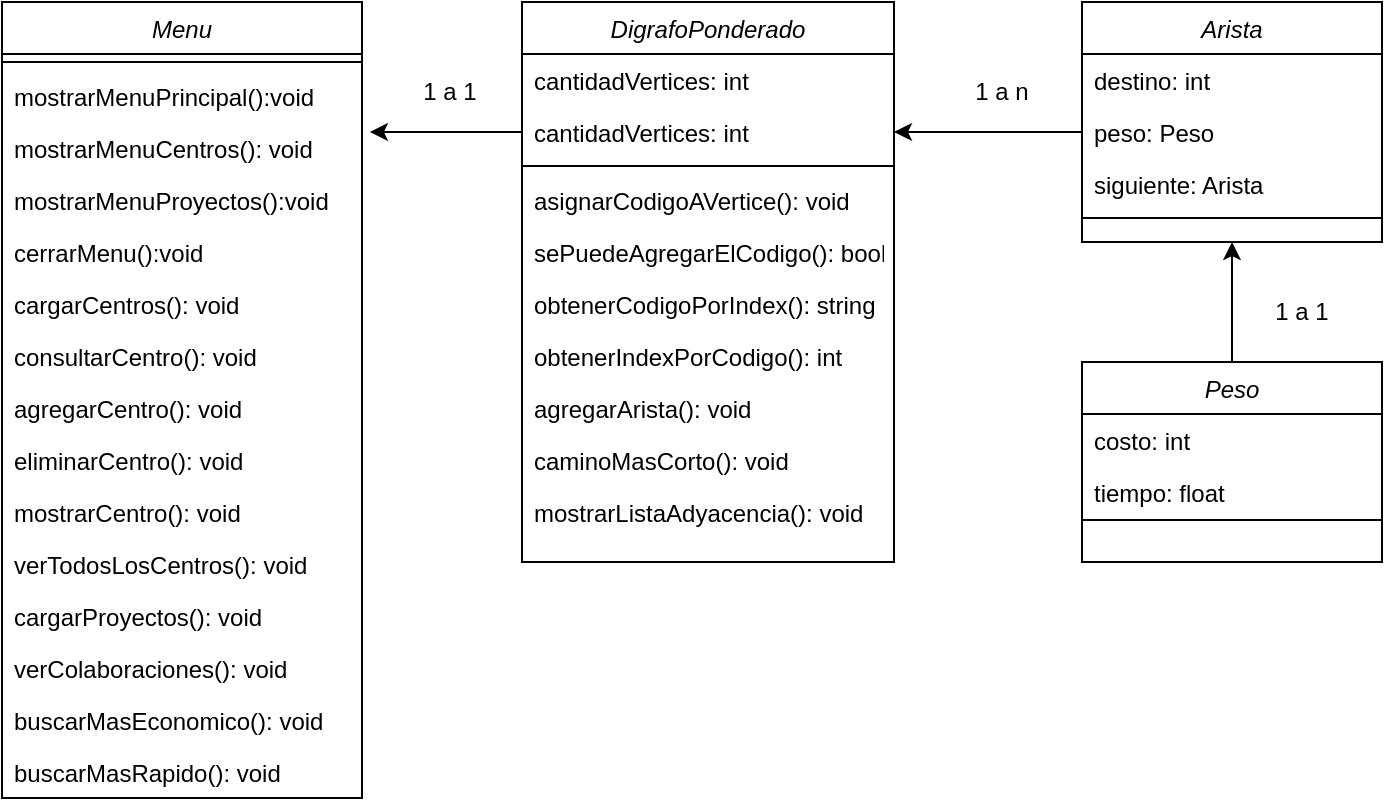 <mxfile version="24.8.4">
  <diagram id="C5RBs43oDa-KdzZeNtuy" name="Page-1">
    <mxGraphModel dx="880" dy="508" grid="1" gridSize="10" guides="1" tooltips="1" connect="1" arrows="1" fold="1" page="1" pageScale="1" pageWidth="827" pageHeight="1169" math="0" shadow="0">
      <root>
        <mxCell id="WIyWlLk6GJQsqaUBKTNV-0" />
        <mxCell id="WIyWlLk6GJQsqaUBKTNV-1" parent="WIyWlLk6GJQsqaUBKTNV-0" />
        <mxCell id="zkfFHV4jXpPFQw0GAbJ--0" value="Menu" style="swimlane;fontStyle=2;align=center;verticalAlign=top;childLayout=stackLayout;horizontal=1;startSize=26;horizontalStack=0;resizeParent=1;resizeLast=0;collapsible=1;marginBottom=0;rounded=0;shadow=0;strokeWidth=1;" parent="WIyWlLk6GJQsqaUBKTNV-1" vertex="1">
          <mxGeometry x="160" y="40" width="180" height="398" as="geometry">
            <mxRectangle x="230" y="140" width="160" height="26" as="alternateBounds" />
          </mxGeometry>
        </mxCell>
        <mxCell id="zkfFHV4jXpPFQw0GAbJ--4" value="" style="line;html=1;strokeWidth=1;align=left;verticalAlign=middle;spacingTop=-1;spacingLeft=3;spacingRight=3;rotatable=0;labelPosition=right;points=[];portConstraint=eastwest;" parent="zkfFHV4jXpPFQw0GAbJ--0" vertex="1">
          <mxGeometry y="26" width="180" height="8" as="geometry" />
        </mxCell>
        <mxCell id="zkfFHV4jXpPFQw0GAbJ--5" value="mostrarMenuPrincipal():void&#xa;" style="text;align=left;verticalAlign=top;spacingLeft=4;spacingRight=4;overflow=hidden;rotatable=0;points=[[0,0.5],[1,0.5]];portConstraint=eastwest;" parent="zkfFHV4jXpPFQw0GAbJ--0" vertex="1">
          <mxGeometry y="34" width="180" height="26" as="geometry" />
        </mxCell>
        <mxCell id="qEy6FVdW-fauGrnycdDh-0" value="mostrarMenuCentros(): void&#xa;" style="text;align=left;verticalAlign=top;spacingLeft=4;spacingRight=4;overflow=hidden;rotatable=0;points=[[0,0.5],[1,0.5]];portConstraint=eastwest;" vertex="1" parent="zkfFHV4jXpPFQw0GAbJ--0">
          <mxGeometry y="60" width="180" height="26" as="geometry" />
        </mxCell>
        <mxCell id="qEy6FVdW-fauGrnycdDh-1" value="mostrarMenuProyectos():void&#xa;" style="text;align=left;verticalAlign=top;spacingLeft=4;spacingRight=4;overflow=hidden;rotatable=0;points=[[0,0.5],[1,0.5]];portConstraint=eastwest;" vertex="1" parent="zkfFHV4jXpPFQw0GAbJ--0">
          <mxGeometry y="86" width="180" height="26" as="geometry" />
        </mxCell>
        <mxCell id="qEy6FVdW-fauGrnycdDh-4" value="cerrarMenu():void&#xa;" style="text;align=left;verticalAlign=top;spacingLeft=4;spacingRight=4;overflow=hidden;rotatable=0;points=[[0,0.5],[1,0.5]];portConstraint=eastwest;" vertex="1" parent="zkfFHV4jXpPFQw0GAbJ--0">
          <mxGeometry y="112" width="180" height="26" as="geometry" />
        </mxCell>
        <mxCell id="qEy6FVdW-fauGrnycdDh-3" value="cargarCentros(): void&#xa;&#xa;" style="text;align=left;verticalAlign=top;spacingLeft=4;spacingRight=4;overflow=hidden;rotatable=0;points=[[0,0.5],[1,0.5]];portConstraint=eastwest;" vertex="1" parent="zkfFHV4jXpPFQw0GAbJ--0">
          <mxGeometry y="138" width="180" height="26" as="geometry" />
        </mxCell>
        <mxCell id="qEy6FVdW-fauGrnycdDh-6" value="consultarCentro(): void" style="text;align=left;verticalAlign=top;spacingLeft=4;spacingRight=4;overflow=hidden;rotatable=0;points=[[0,0.5],[1,0.5]];portConstraint=eastwest;" vertex="1" parent="zkfFHV4jXpPFQw0GAbJ--0">
          <mxGeometry y="164" width="180" height="26" as="geometry" />
        </mxCell>
        <mxCell id="qEy6FVdW-fauGrnycdDh-2" value="agregarCentro(): void" style="text;align=left;verticalAlign=top;spacingLeft=4;spacingRight=4;overflow=hidden;rotatable=0;points=[[0,0.5],[1,0.5]];portConstraint=eastwest;" vertex="1" parent="zkfFHV4jXpPFQw0GAbJ--0">
          <mxGeometry y="190" width="180" height="26" as="geometry" />
        </mxCell>
        <mxCell id="qEy6FVdW-fauGrnycdDh-7" value="eliminarCentro(): void" style="text;align=left;verticalAlign=top;spacingLeft=4;spacingRight=4;overflow=hidden;rotatable=0;points=[[0,0.5],[1,0.5]];portConstraint=eastwest;" vertex="1" parent="zkfFHV4jXpPFQw0GAbJ--0">
          <mxGeometry y="216" width="180" height="26" as="geometry" />
        </mxCell>
        <mxCell id="qEy6FVdW-fauGrnycdDh-8" value="mostrarCentro(): void" style="text;align=left;verticalAlign=top;spacingLeft=4;spacingRight=4;overflow=hidden;rotatable=0;points=[[0,0.5],[1,0.5]];portConstraint=eastwest;" vertex="1" parent="zkfFHV4jXpPFQw0GAbJ--0">
          <mxGeometry y="242" width="180" height="26" as="geometry" />
        </mxCell>
        <mxCell id="qEy6FVdW-fauGrnycdDh-9" value="verTodosLosCentros(): void" style="text;align=left;verticalAlign=top;spacingLeft=4;spacingRight=4;overflow=hidden;rotatable=0;points=[[0,0.5],[1,0.5]];portConstraint=eastwest;" vertex="1" parent="zkfFHV4jXpPFQw0GAbJ--0">
          <mxGeometry y="268" width="180" height="26" as="geometry" />
        </mxCell>
        <mxCell id="qEy6FVdW-fauGrnycdDh-5" value="cargarProyectos(): void" style="text;align=left;verticalAlign=top;spacingLeft=4;spacingRight=4;overflow=hidden;rotatable=0;points=[[0,0.5],[1,0.5]];portConstraint=eastwest;" vertex="1" parent="zkfFHV4jXpPFQw0GAbJ--0">
          <mxGeometry y="294" width="180" height="26" as="geometry" />
        </mxCell>
        <mxCell id="qEy6FVdW-fauGrnycdDh-12" value="verColaboraciones(): void" style="text;align=left;verticalAlign=top;spacingLeft=4;spacingRight=4;overflow=hidden;rotatable=0;points=[[0,0.5],[1,0.5]];portConstraint=eastwest;" vertex="1" parent="zkfFHV4jXpPFQw0GAbJ--0">
          <mxGeometry y="320" width="180" height="26" as="geometry" />
        </mxCell>
        <mxCell id="qEy6FVdW-fauGrnycdDh-11" value="buscarMasEconomico(): void" style="text;align=left;verticalAlign=top;spacingLeft=4;spacingRight=4;overflow=hidden;rotatable=0;points=[[0,0.5],[1,0.5]];portConstraint=eastwest;" vertex="1" parent="zkfFHV4jXpPFQw0GAbJ--0">
          <mxGeometry y="346" width="180" height="26" as="geometry" />
        </mxCell>
        <mxCell id="qEy6FVdW-fauGrnycdDh-10" value="buscarMasRapido(): void" style="text;align=left;verticalAlign=top;spacingLeft=4;spacingRight=4;overflow=hidden;rotatable=0;points=[[0,0.5],[1,0.5]];portConstraint=eastwest;" vertex="1" parent="zkfFHV4jXpPFQw0GAbJ--0">
          <mxGeometry y="372" width="180" height="26" as="geometry" />
        </mxCell>
        <mxCell id="qEy6FVdW-fauGrnycdDh-13" value="DigrafoPonderado" style="swimlane;fontStyle=2;align=center;verticalAlign=top;childLayout=stackLayout;horizontal=1;startSize=26;horizontalStack=0;resizeParent=1;resizeLast=0;collapsible=1;marginBottom=0;rounded=0;shadow=0;strokeWidth=1;" vertex="1" parent="WIyWlLk6GJQsqaUBKTNV-1">
          <mxGeometry x="420" y="40" width="186" height="280" as="geometry">
            <mxRectangle x="230" y="140" width="160" height="26" as="alternateBounds" />
          </mxGeometry>
        </mxCell>
        <mxCell id="qEy6FVdW-fauGrnycdDh-15" value="cantidadVertices: int" style="text;align=left;verticalAlign=top;spacingLeft=4;spacingRight=4;overflow=hidden;rotatable=0;points=[[0,0.5],[1,0.5]];portConstraint=eastwest;" vertex="1" parent="qEy6FVdW-fauGrnycdDh-13">
          <mxGeometry y="26" width="186" height="26" as="geometry" />
        </mxCell>
        <mxCell id="qEy6FVdW-fauGrnycdDh-29" value="cantidadVertices: int" style="text;align=left;verticalAlign=top;spacingLeft=4;spacingRight=4;overflow=hidden;rotatable=0;points=[[0,0.5],[1,0.5]];portConstraint=eastwest;" vertex="1" parent="qEy6FVdW-fauGrnycdDh-13">
          <mxGeometry y="52" width="186" height="26" as="geometry" />
        </mxCell>
        <mxCell id="qEy6FVdW-fauGrnycdDh-14" value="" style="line;html=1;strokeWidth=1;align=left;verticalAlign=middle;spacingTop=-1;spacingLeft=3;spacingRight=3;rotatable=0;labelPosition=right;points=[];portConstraint=eastwest;" vertex="1" parent="qEy6FVdW-fauGrnycdDh-13">
          <mxGeometry y="78" width="186" height="8" as="geometry" />
        </mxCell>
        <mxCell id="qEy6FVdW-fauGrnycdDh-16" value="asignarCodigoAVertice(): void" style="text;align=left;verticalAlign=top;spacingLeft=4;spacingRight=4;overflow=hidden;rotatable=0;points=[[0,0.5],[1,0.5]];portConstraint=eastwest;" vertex="1" parent="qEy6FVdW-fauGrnycdDh-13">
          <mxGeometry y="86" width="186" height="26" as="geometry" />
        </mxCell>
        <mxCell id="qEy6FVdW-fauGrnycdDh-17" value="sePuedeAgregarElCodigo(): bool" style="text;align=left;verticalAlign=top;spacingLeft=4;spacingRight=4;overflow=hidden;rotatable=0;points=[[0,0.5],[1,0.5]];portConstraint=eastwest;" vertex="1" parent="qEy6FVdW-fauGrnycdDh-13">
          <mxGeometry y="112" width="186" height="26" as="geometry" />
        </mxCell>
        <mxCell id="qEy6FVdW-fauGrnycdDh-18" value="obtenerCodigoPorIndex(): string" style="text;align=left;verticalAlign=top;spacingLeft=4;spacingRight=4;overflow=hidden;rotatable=0;points=[[0,0.5],[1,0.5]];portConstraint=eastwest;" vertex="1" parent="qEy6FVdW-fauGrnycdDh-13">
          <mxGeometry y="138" width="186" height="26" as="geometry" />
        </mxCell>
        <mxCell id="qEy6FVdW-fauGrnycdDh-19" value="obtenerIndexPorCodigo(): int" style="text;align=left;verticalAlign=top;spacingLeft=4;spacingRight=4;overflow=hidden;rotatable=0;points=[[0,0.5],[1,0.5]];portConstraint=eastwest;" vertex="1" parent="qEy6FVdW-fauGrnycdDh-13">
          <mxGeometry y="164" width="186" height="26" as="geometry" />
        </mxCell>
        <mxCell id="qEy6FVdW-fauGrnycdDh-20" value="agregarArista(): void" style="text;align=left;verticalAlign=top;spacingLeft=4;spacingRight=4;overflow=hidden;rotatable=0;points=[[0,0.5],[1,0.5]];portConstraint=eastwest;" vertex="1" parent="qEy6FVdW-fauGrnycdDh-13">
          <mxGeometry y="190" width="186" height="26" as="geometry" />
        </mxCell>
        <mxCell id="qEy6FVdW-fauGrnycdDh-21" value="caminoMasCorto(): void" style="text;align=left;verticalAlign=top;spacingLeft=4;spacingRight=4;overflow=hidden;rotatable=0;points=[[0,0.5],[1,0.5]];portConstraint=eastwest;" vertex="1" parent="qEy6FVdW-fauGrnycdDh-13">
          <mxGeometry y="216" width="186" height="26" as="geometry" />
        </mxCell>
        <mxCell id="qEy6FVdW-fauGrnycdDh-22" value="mostrarListaAdyacencia(): void" style="text;align=left;verticalAlign=top;spacingLeft=4;spacingRight=4;overflow=hidden;rotatable=0;points=[[0,0.5],[1,0.5]];portConstraint=eastwest;" vertex="1" parent="qEy6FVdW-fauGrnycdDh-13">
          <mxGeometry y="242" width="186" height="26" as="geometry" />
        </mxCell>
        <mxCell id="qEy6FVdW-fauGrnycdDh-30" value="Arista" style="swimlane;fontStyle=2;align=center;verticalAlign=top;childLayout=stackLayout;horizontal=1;startSize=26;horizontalStack=0;resizeParent=1;resizeLast=0;collapsible=1;marginBottom=0;rounded=0;shadow=0;strokeWidth=1;" vertex="1" parent="WIyWlLk6GJQsqaUBKTNV-1">
          <mxGeometry x="700" y="40" width="150" height="120" as="geometry">
            <mxRectangle x="230" y="140" width="160" height="26" as="alternateBounds" />
          </mxGeometry>
        </mxCell>
        <mxCell id="qEy6FVdW-fauGrnycdDh-31" value="destino: int" style="text;align=left;verticalAlign=top;spacingLeft=4;spacingRight=4;overflow=hidden;rotatable=0;points=[[0,0.5],[1,0.5]];portConstraint=eastwest;" vertex="1" parent="qEy6FVdW-fauGrnycdDh-30">
          <mxGeometry y="26" width="150" height="26" as="geometry" />
        </mxCell>
        <mxCell id="qEy6FVdW-fauGrnycdDh-32" value="peso: Peso&#xa;" style="text;align=left;verticalAlign=top;spacingLeft=4;spacingRight=4;overflow=hidden;rotatable=0;points=[[0,0.5],[1,0.5]];portConstraint=eastwest;" vertex="1" parent="qEy6FVdW-fauGrnycdDh-30">
          <mxGeometry y="52" width="150" height="26" as="geometry" />
        </mxCell>
        <mxCell id="qEy6FVdW-fauGrnycdDh-41" value="siguiente: Arista" style="text;align=left;verticalAlign=top;spacingLeft=4;spacingRight=4;overflow=hidden;rotatable=0;points=[[0,0.5],[1,0.5]];portConstraint=eastwest;" vertex="1" parent="qEy6FVdW-fauGrnycdDh-30">
          <mxGeometry y="78" width="150" height="26" as="geometry" />
        </mxCell>
        <mxCell id="qEy6FVdW-fauGrnycdDh-33" value="" style="line;html=1;strokeWidth=1;align=left;verticalAlign=middle;spacingTop=-1;spacingLeft=3;spacingRight=3;rotatable=0;labelPosition=right;points=[];portConstraint=eastwest;" vertex="1" parent="qEy6FVdW-fauGrnycdDh-30">
          <mxGeometry y="104" width="150" height="8" as="geometry" />
        </mxCell>
        <mxCell id="qEy6FVdW-fauGrnycdDh-42" style="edgeStyle=orthogonalEdgeStyle;rounded=0;orthogonalLoop=1;jettySize=auto;html=1;entryX=1;entryY=0.5;entryDx=0;entryDy=0;" edge="1" parent="WIyWlLk6GJQsqaUBKTNV-1" source="qEy6FVdW-fauGrnycdDh-32" target="qEy6FVdW-fauGrnycdDh-29">
          <mxGeometry relative="1" as="geometry" />
        </mxCell>
        <mxCell id="qEy6FVdW-fauGrnycdDh-43" value="1 a n" style="text;html=1;align=center;verticalAlign=middle;whiteSpace=wrap;rounded=0;" vertex="1" parent="WIyWlLk6GJQsqaUBKTNV-1">
          <mxGeometry x="630" y="70" width="60" height="30" as="geometry" />
        </mxCell>
        <mxCell id="qEy6FVdW-fauGrnycdDh-52" style="edgeStyle=orthogonalEdgeStyle;rounded=0;orthogonalLoop=1;jettySize=auto;html=1;exitX=0.5;exitY=0;exitDx=0;exitDy=0;entryX=0.5;entryY=1;entryDx=0;entryDy=0;" edge="1" parent="WIyWlLk6GJQsqaUBKTNV-1" source="qEy6FVdW-fauGrnycdDh-44" target="qEy6FVdW-fauGrnycdDh-30">
          <mxGeometry relative="1" as="geometry" />
        </mxCell>
        <mxCell id="qEy6FVdW-fauGrnycdDh-44" value="Peso" style="swimlane;fontStyle=2;align=center;verticalAlign=top;childLayout=stackLayout;horizontal=1;startSize=26;horizontalStack=0;resizeParent=1;resizeLast=0;collapsible=1;marginBottom=0;rounded=0;shadow=0;strokeWidth=1;" vertex="1" parent="WIyWlLk6GJQsqaUBKTNV-1">
          <mxGeometry x="700" y="220" width="150" height="100" as="geometry">
            <mxRectangle x="230" y="140" width="160" height="26" as="alternateBounds" />
          </mxGeometry>
        </mxCell>
        <mxCell id="qEy6FVdW-fauGrnycdDh-45" value="costo: int" style="text;align=left;verticalAlign=top;spacingLeft=4;spacingRight=4;overflow=hidden;rotatable=0;points=[[0,0.5],[1,0.5]];portConstraint=eastwest;" vertex="1" parent="qEy6FVdW-fauGrnycdDh-44">
          <mxGeometry y="26" width="150" height="26" as="geometry" />
        </mxCell>
        <mxCell id="qEy6FVdW-fauGrnycdDh-46" value="tiempo: float" style="text;align=left;verticalAlign=top;spacingLeft=4;spacingRight=4;overflow=hidden;rotatable=0;points=[[0,0.5],[1,0.5]];portConstraint=eastwest;" vertex="1" parent="qEy6FVdW-fauGrnycdDh-44">
          <mxGeometry y="52" width="150" height="26" as="geometry" />
        </mxCell>
        <mxCell id="qEy6FVdW-fauGrnycdDh-48" value="" style="line;html=1;strokeWidth=1;align=left;verticalAlign=middle;spacingTop=-1;spacingLeft=3;spacingRight=3;rotatable=0;labelPosition=right;points=[];portConstraint=eastwest;" vertex="1" parent="qEy6FVdW-fauGrnycdDh-44">
          <mxGeometry y="78" width="150" height="2" as="geometry" />
        </mxCell>
        <mxCell id="qEy6FVdW-fauGrnycdDh-50" value="1 a 1" style="text;html=1;align=center;verticalAlign=middle;whiteSpace=wrap;rounded=0;" vertex="1" parent="WIyWlLk6GJQsqaUBKTNV-1">
          <mxGeometry x="780" y="180" width="60" height="30" as="geometry" />
        </mxCell>
        <mxCell id="qEy6FVdW-fauGrnycdDh-57" style="edgeStyle=orthogonalEdgeStyle;rounded=0;orthogonalLoop=1;jettySize=auto;html=1;exitX=0;exitY=0.5;exitDx=0;exitDy=0;entryX=1.022;entryY=0.192;entryDx=0;entryDy=0;entryPerimeter=0;" edge="1" parent="WIyWlLk6GJQsqaUBKTNV-1" source="qEy6FVdW-fauGrnycdDh-29" target="qEy6FVdW-fauGrnycdDh-0">
          <mxGeometry relative="1" as="geometry" />
        </mxCell>
        <mxCell id="qEy6FVdW-fauGrnycdDh-58" value="1 a 1" style="text;html=1;align=center;verticalAlign=middle;whiteSpace=wrap;rounded=0;" vertex="1" parent="WIyWlLk6GJQsqaUBKTNV-1">
          <mxGeometry x="354" y="70" width="60" height="30" as="geometry" />
        </mxCell>
      </root>
    </mxGraphModel>
  </diagram>
</mxfile>

